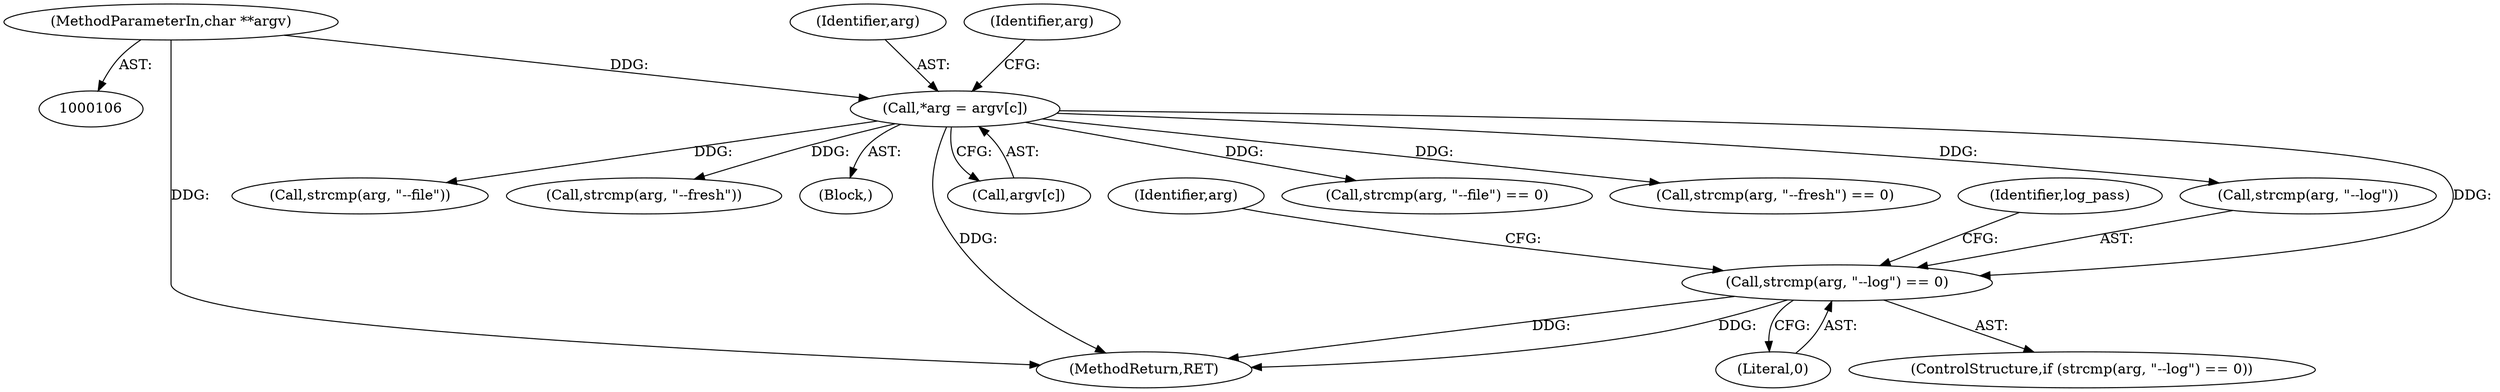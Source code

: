 digraph "0_Android_9d4853418ab2f754c2b63e091c29c5529b8b86ca_29@API" {
"1000158" [label="(Call,strcmp(arg, \"--log\") == 0)"];
"1000152" [label="(Call,*arg = argv[c])"];
"1000108" [label="(MethodParameterIn,char **argv)"];
"1000187" [label="(Call,strcmp(arg, \"--file\"))"];
"1000157" [label="(ControlStructure,if (strcmp(arg, \"--log\") == 0))"];
"1000169" [label="(Call,strcmp(arg, \"--fresh\"))"];
"1000152" [label="(Call,*arg = argv[c])"];
"1000150" [label="(Block,)"];
"1000159" [label="(Call,strcmp(arg, \"--log\"))"];
"1000162" [label="(Literal,0)"];
"1000154" [label="(Call,argv[c])"];
"1000552" [label="(MethodReturn,RET)"];
"1000170" [label="(Identifier,arg)"];
"1000108" [label="(MethodParameterIn,char **argv)"];
"1000186" [label="(Call,strcmp(arg, \"--file\") == 0)"];
"1000160" [label="(Identifier,arg)"];
"1000153" [label="(Identifier,arg)"];
"1000164" [label="(Identifier,log_pass)"];
"1000158" [label="(Call,strcmp(arg, \"--log\") == 0)"];
"1000168" [label="(Call,strcmp(arg, \"--fresh\") == 0)"];
"1000158" -> "1000157"  [label="AST: "];
"1000158" -> "1000162"  [label="CFG: "];
"1000159" -> "1000158"  [label="AST: "];
"1000162" -> "1000158"  [label="AST: "];
"1000164" -> "1000158"  [label="CFG: "];
"1000170" -> "1000158"  [label="CFG: "];
"1000158" -> "1000552"  [label="DDG: "];
"1000158" -> "1000552"  [label="DDG: "];
"1000152" -> "1000158"  [label="DDG: "];
"1000152" -> "1000150"  [label="AST: "];
"1000152" -> "1000154"  [label="CFG: "];
"1000153" -> "1000152"  [label="AST: "];
"1000154" -> "1000152"  [label="AST: "];
"1000160" -> "1000152"  [label="CFG: "];
"1000152" -> "1000552"  [label="DDG: "];
"1000108" -> "1000152"  [label="DDG: "];
"1000152" -> "1000159"  [label="DDG: "];
"1000152" -> "1000168"  [label="DDG: "];
"1000152" -> "1000169"  [label="DDG: "];
"1000152" -> "1000186"  [label="DDG: "];
"1000152" -> "1000187"  [label="DDG: "];
"1000108" -> "1000106"  [label="AST: "];
"1000108" -> "1000552"  [label="DDG: "];
}
